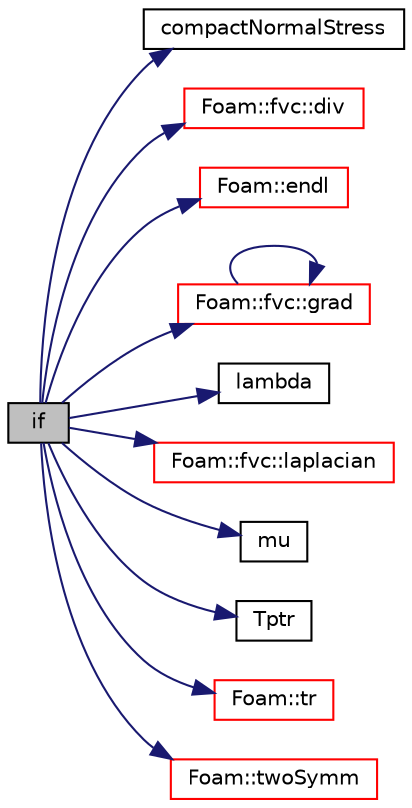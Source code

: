 digraph "if"
{
  bgcolor="transparent";
  edge [fontname="Helvetica",fontsize="10",labelfontname="Helvetica",labelfontsize="10"];
  node [fontname="Helvetica",fontsize="10",shape=record];
  rankdir="LR";
  Node1 [label="if",height=0.2,width=0.4,color="black", fillcolor="grey75", style="filled", fontcolor="black"];
  Node1 -> Node2 [color="midnightblue",fontsize="10",style="solid",fontname="Helvetica"];
  Node2 [label="compactNormalStress",height=0.2,width=0.4,color="black",URL="$a05257.html#ab0c773783946bfc7570bdc1d59d61057"];
  Node1 -> Node3 [color="midnightblue",fontsize="10",style="solid",fontname="Helvetica"];
  Node3 [label="Foam::fvc::div",height=0.2,width=0.4,color="red",URL="$a10922.html#a585533948ad80abfe589d920c641f251"];
  Node1 -> Node4 [color="midnightblue",fontsize="10",style="solid",fontname="Helvetica"];
  Node4 [label="Foam::endl",height=0.2,width=0.4,color="red",URL="$a10887.html#a2db8fe02a0d3909e9351bb4275b23ce4",tooltip="Add newline and flush stream. "];
  Node1 -> Node5 [color="midnightblue",fontsize="10",style="solid",fontname="Helvetica"];
  Node5 [label="Foam::fvc::grad",height=0.2,width=0.4,color="red",URL="$a10922.html#a7c00ec90ecc15ed3005255e42c52827a"];
  Node5 -> Node5 [color="midnightblue",fontsize="10",style="solid",fontname="Helvetica"];
  Node1 -> Node6 [color="midnightblue",fontsize="10",style="solid",fontname="Helvetica"];
  Node6 [label="lambda",height=0.2,width=0.4,color="black",URL="$a04605.html#ac90f959a4cd5bd0bc0d60e8c9fe14021"];
  Node1 -> Node7 [color="midnightblue",fontsize="10",style="solid",fontname="Helvetica"];
  Node7 [label="Foam::fvc::laplacian",height=0.2,width=0.4,color="red",URL="$a10922.html#ac75bff389d0405149b204b0d7ac214cd"];
  Node1 -> Node8 [color="midnightblue",fontsize="10",style="solid",fontname="Helvetica"];
  Node8 [label="mu",height=0.2,width=0.4,color="black",URL="$a04617.html#a06a1e9b5a330eee27c9ada726e7a8080"];
  Node1 -> Node9 [color="midnightblue",fontsize="10",style="solid",fontname="Helvetica"];
  Node9 [label="Tptr",height=0.2,width=0.4,color="black",URL="$a04637.html#abb1d4fa8a8f521e98bb25623223d3ee2"];
  Node1 -> Node10 [color="midnightblue",fontsize="10",style="solid",fontname="Helvetica"];
  Node10 [label="Foam::tr",height=0.2,width=0.4,color="red",URL="$a10887.html#a16888f82e1accdb4c88dc9573a1dd02e"];
  Node1 -> Node11 [color="midnightblue",fontsize="10",style="solid",fontname="Helvetica"];
  Node11 [label="Foam::twoSymm",height=0.2,width=0.4,color="red",URL="$a10887.html#a446550beb700669a32e76d9b87d5e043"];
}
